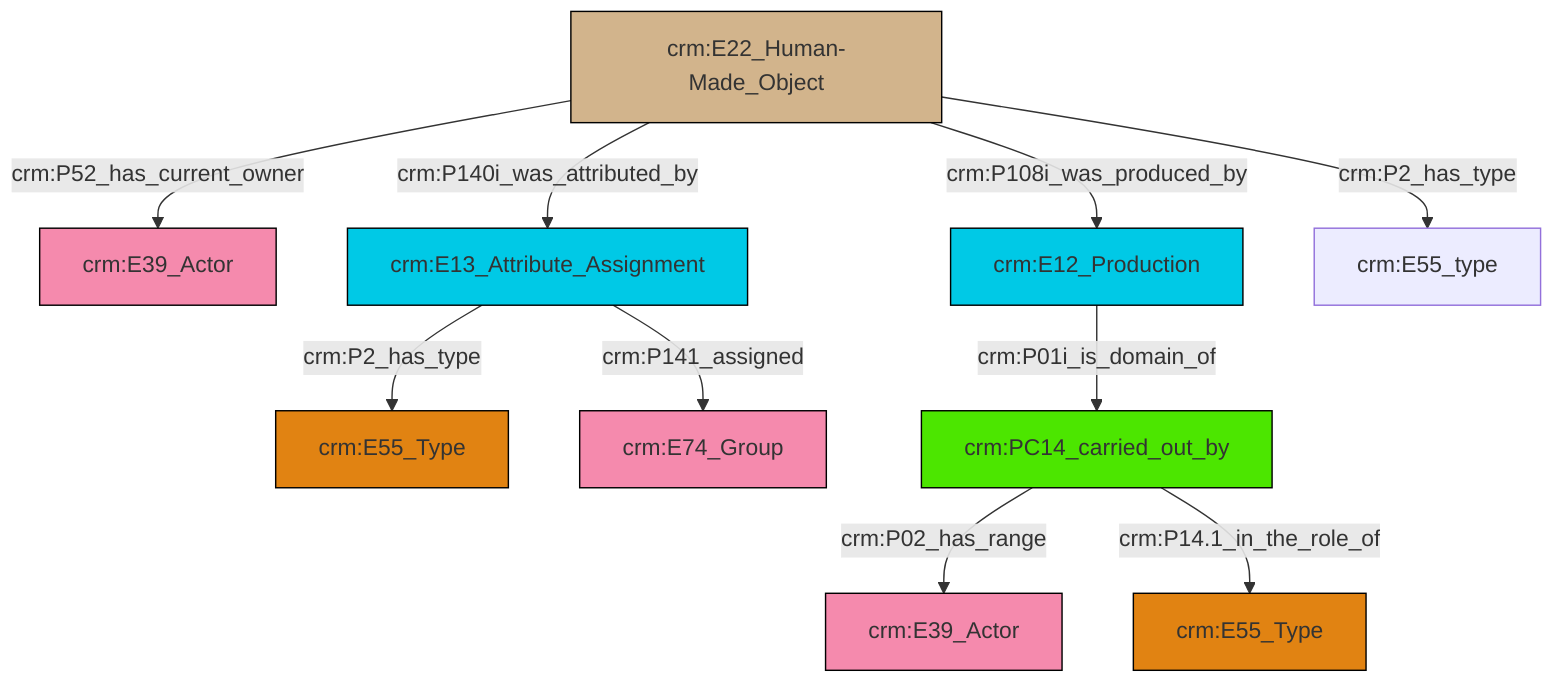 graph TD
classDef Literal fill:#f2f2f2,stroke:#000000;
classDef CRM_Entity fill:#FFFFFF,stroke:#000000;
classDef Temporal_Entity fill:#00C9E6, stroke:#000000;
classDef Type fill:#E18312, stroke:#000000;
classDef Time-Span fill:#2C9C91, stroke:#000000;
classDef Appellation fill:#FFEB7F, stroke:#000000;
classDef Place fill:#008836, stroke:#000000;
classDef Persistent_Item fill:#B266B2, stroke:#000000;
classDef Conceptual_Object fill:#FFD700, stroke:#000000;
classDef Physical_Thing fill:#D2B48C, stroke:#000000;
classDef Actor fill:#f58aad, stroke:#000000;
classDef PC_Classes fill:#4ce600, stroke:#000000;
classDef Multi fill:#cccccc,stroke:#000000;

0["crm:E22_Human-Made_Object"]:::Physical_Thing -->|crm:P52_has_current_owner| 1["crm:E39_Actor"]:::Actor
4["crm:E13_Attribute_Assignment"]:::Temporal_Entity -->|crm:P2_has_type| 2["crm:E55_Type"]:::Type
0["crm:E22_Human-Made_Object"]:::Physical_Thing -->|crm:P140i_was_attributed_by| 4["crm:E13_Attribute_Assignment"]:::Temporal_Entity
13["crm:PC14_carried_out_by"]:::PC_Classes -->|crm:P02_has_range| 14["crm:E39_Actor"]:::Actor
0["crm:E22_Human-Made_Object"]:::Physical_Thing -->|crm:P108i_was_produced_by| 5["crm:E12_Production"]:::Temporal_Entity
13["crm:PC14_carried_out_by"]:::PC_Classes -->|crm:P14.1_in_the_role_of| 11["crm:E55_Type"]:::Type
4["crm:E13_Attribute_Assignment"]:::Temporal_Entity -->|crm:P141_assigned| 9["crm:E74_Group"]:::Actor
5["crm:E12_Production"]:::Temporal_Entity -->|crm:P01i_is_domain_of| 13["crm:PC14_carried_out_by"]:::PC_Classes
0["crm:E22_Human-Made_Object"]:::Physical_Thing -->|crm:P2_has_type| 16["crm:E55_type"]:::Default